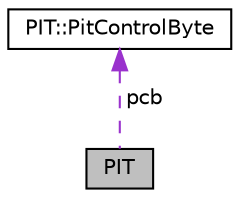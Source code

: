 digraph "PIT"
{
  bgcolor="transparent";
  edge [fontname="Helvetica",fontsize="10",labelfontname="Helvetica",labelfontsize="10"];
  node [fontname="Helvetica",fontsize="10",shape=record];
  Node1 [label="PIT",height=0.2,width=0.4,color="black", fillcolor="grey75", style="filled", fontcolor="black"];
  Node2 -> Node1 [dir="back",color="darkorchid3",fontsize="10",style="dashed",label=" pcb" ,fontname="Helvetica"];
  Node2 [label="PIT::PitControlByte",height=0.2,width=0.4,color="black",URL="$unionPIT_1_1PitControlByte.html"];
}
